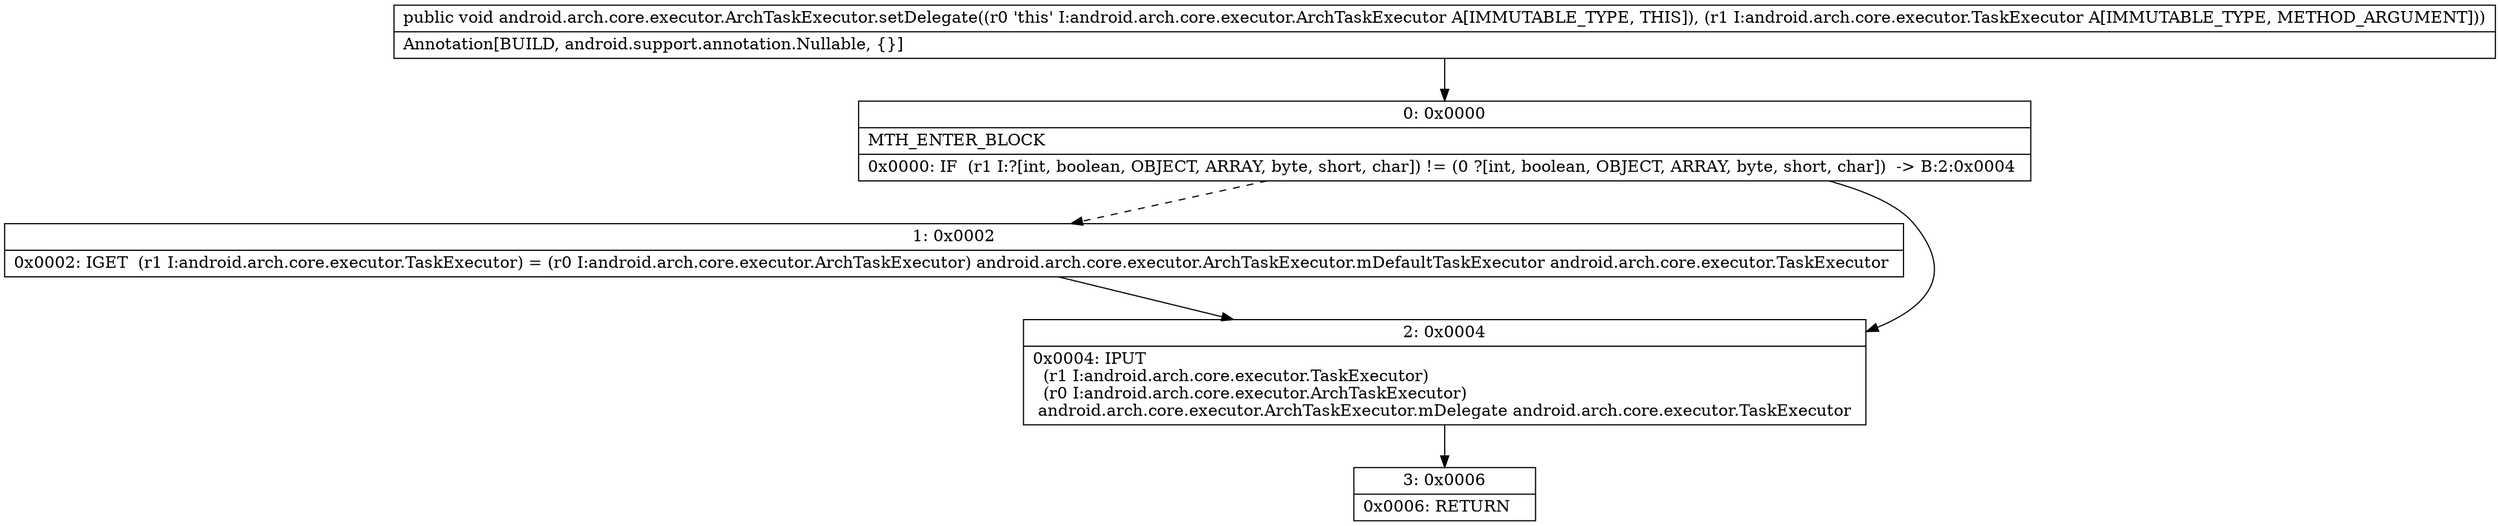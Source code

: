 digraph "CFG forandroid.arch.core.executor.ArchTaskExecutor.setDelegate(Landroid\/arch\/core\/executor\/TaskExecutor;)V" {
Node_0 [shape=record,label="{0\:\ 0x0000|MTH_ENTER_BLOCK\l|0x0000: IF  (r1 I:?[int, boolean, OBJECT, ARRAY, byte, short, char]) != (0 ?[int, boolean, OBJECT, ARRAY, byte, short, char])  \-\> B:2:0x0004 \l}"];
Node_1 [shape=record,label="{1\:\ 0x0002|0x0002: IGET  (r1 I:android.arch.core.executor.TaskExecutor) = (r0 I:android.arch.core.executor.ArchTaskExecutor) android.arch.core.executor.ArchTaskExecutor.mDefaultTaskExecutor android.arch.core.executor.TaskExecutor \l}"];
Node_2 [shape=record,label="{2\:\ 0x0004|0x0004: IPUT  \l  (r1 I:android.arch.core.executor.TaskExecutor)\l  (r0 I:android.arch.core.executor.ArchTaskExecutor)\l android.arch.core.executor.ArchTaskExecutor.mDelegate android.arch.core.executor.TaskExecutor \l}"];
Node_3 [shape=record,label="{3\:\ 0x0006|0x0006: RETURN   \l}"];
MethodNode[shape=record,label="{public void android.arch.core.executor.ArchTaskExecutor.setDelegate((r0 'this' I:android.arch.core.executor.ArchTaskExecutor A[IMMUTABLE_TYPE, THIS]), (r1 I:android.arch.core.executor.TaskExecutor A[IMMUTABLE_TYPE, METHOD_ARGUMENT]))  | Annotation[BUILD, android.support.annotation.Nullable, \{\}]\l}"];
MethodNode -> Node_0;
Node_0 -> Node_1[style=dashed];
Node_0 -> Node_2;
Node_1 -> Node_2;
Node_2 -> Node_3;
}

